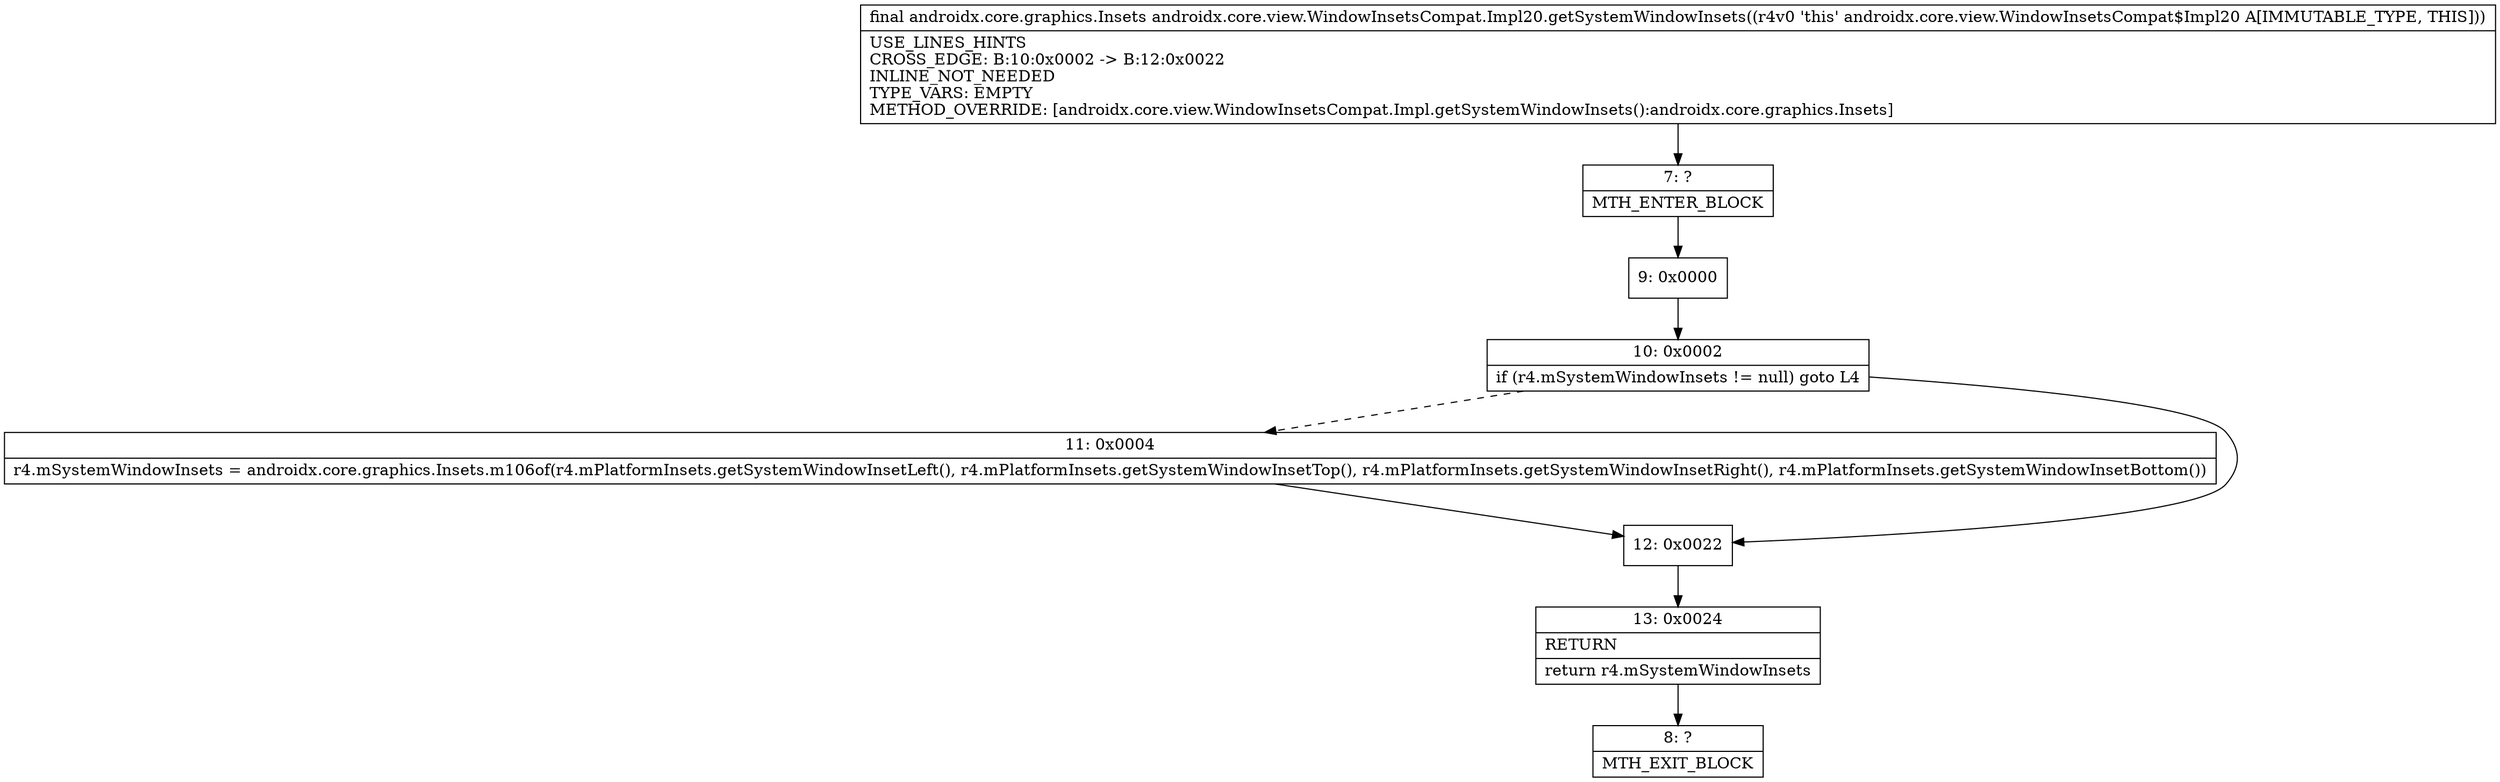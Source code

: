 digraph "CFG forandroidx.core.view.WindowInsetsCompat.Impl20.getSystemWindowInsets()Landroidx\/core\/graphics\/Insets;" {
Node_7 [shape=record,label="{7\:\ ?|MTH_ENTER_BLOCK\l}"];
Node_9 [shape=record,label="{9\:\ 0x0000}"];
Node_10 [shape=record,label="{10\:\ 0x0002|if (r4.mSystemWindowInsets != null) goto L4\l}"];
Node_11 [shape=record,label="{11\:\ 0x0004|r4.mSystemWindowInsets = androidx.core.graphics.Insets.m106of(r4.mPlatformInsets.getSystemWindowInsetLeft(), r4.mPlatformInsets.getSystemWindowInsetTop(), r4.mPlatformInsets.getSystemWindowInsetRight(), r4.mPlatformInsets.getSystemWindowInsetBottom())\l}"];
Node_12 [shape=record,label="{12\:\ 0x0022}"];
Node_13 [shape=record,label="{13\:\ 0x0024|RETURN\l|return r4.mSystemWindowInsets\l}"];
Node_8 [shape=record,label="{8\:\ ?|MTH_EXIT_BLOCK\l}"];
MethodNode[shape=record,label="{final androidx.core.graphics.Insets androidx.core.view.WindowInsetsCompat.Impl20.getSystemWindowInsets((r4v0 'this' androidx.core.view.WindowInsetsCompat$Impl20 A[IMMUTABLE_TYPE, THIS]))  | USE_LINES_HINTS\lCROSS_EDGE: B:10:0x0002 \-\> B:12:0x0022\lINLINE_NOT_NEEDED\lTYPE_VARS: EMPTY\lMETHOD_OVERRIDE: [androidx.core.view.WindowInsetsCompat.Impl.getSystemWindowInsets():androidx.core.graphics.Insets]\l}"];
MethodNode -> Node_7;Node_7 -> Node_9;
Node_9 -> Node_10;
Node_10 -> Node_11[style=dashed];
Node_10 -> Node_12;
Node_11 -> Node_12;
Node_12 -> Node_13;
Node_13 -> Node_8;
}

